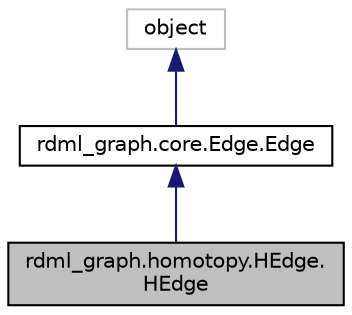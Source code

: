 digraph "rdml_graph.homotopy.HEdge.HEdge"
{
 // LATEX_PDF_SIZE
  edge [fontname="Helvetica",fontsize="10",labelfontname="Helvetica",labelfontsize="10"];
  node [fontname="Helvetica",fontsize="10",shape=record];
  Node1 [label="rdml_graph.homotopy.HEdge.\lHEdge",height=0.2,width=0.4,color="black", fillcolor="grey75", style="filled", fontcolor="black",tooltip="Homotopy augumented edge."];
  Node2 -> Node1 [dir="back",color="midnightblue",fontsize="10",style="solid",fontname="Helvetica"];
  Node2 [label="rdml_graph.core.Edge.Edge",height=0.2,width=0.4,color="black", fillcolor="white", style="filled",URL="$classrdml__graph_1_1core_1_1Edge_1_1Edge.html",tooltip="Rather a directed edge, but called an edge for short."];
  Node3 -> Node2 [dir="back",color="midnightblue",fontsize="10",style="solid",fontname="Helvetica"];
  Node3 [label="object",height=0.2,width=0.4,color="grey75", fillcolor="white", style="filled",tooltip=" "];
}
